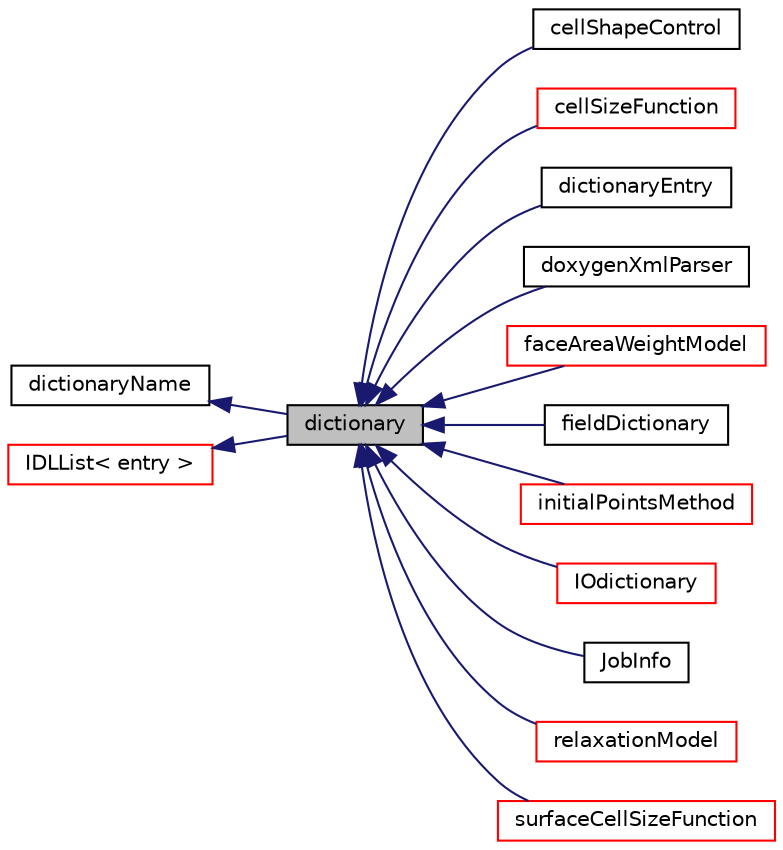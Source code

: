 digraph "dictionary"
{
  bgcolor="transparent";
  edge [fontname="Helvetica",fontsize="10",labelfontname="Helvetica",labelfontsize="10"];
  node [fontname="Helvetica",fontsize="10",shape=record];
  rankdir="LR";
  Node1 [label="dictionary",height=0.2,width=0.4,color="black", fillcolor="grey75", style="filled", fontcolor="black"];
  Node2 -> Node1 [dir="back",color="midnightblue",fontsize="10",style="solid",fontname="Helvetica"];
  Node2 [label="dictionaryName",height=0.2,width=0.4,color="black",URL="$a00533.html"];
  Node3 -> Node1 [dir="back",color="midnightblue",fontsize="10",style="solid",fontname="Helvetica"];
  Node3 [label="IDLList\< entry \>",height=0.2,width=0.4,color="red",URL="$a01044.html"];
  Node1 -> Node4 [dir="back",color="midnightblue",fontsize="10",style="solid",fontname="Helvetica"];
  Node4 [label="cellShapeControl",height=0.2,width=0.4,color="black",URL="$a00227.html"];
  Node1 -> Node5 [dir="back",color="midnightblue",fontsize="10",style="solid",fontname="Helvetica"];
  Node5 [label="cellSizeFunction",height=0.2,width=0.4,color="red",URL="$a00232.html",tooltip="Abstract base class for specifying target cell sizes. "];
  Node1 -> Node6 [dir="back",color="midnightblue",fontsize="10",style="solid",fontname="Helvetica"];
  Node6 [label="dictionaryEntry",height=0.2,width=0.4,color="black",URL="$a00532.html",tooltip="A keyword and a list of tokens is a &#39;dictionaryEntry&#39;. "];
  Node1 -> Node7 [dir="back",color="midnightblue",fontsize="10",style="solid",fontname="Helvetica"];
  Node7 [label="doxygenXmlParser",height=0.2,width=0.4,color="black",URL="$a00584.html",tooltip="Parser for doxygen XML. "];
  Node1 -> Node8 [dir="back",color="midnightblue",fontsize="10",style="solid",fontname="Helvetica"];
  Node8 [label="faceAreaWeightModel",height=0.2,width=0.4,color="red",URL="$a00729.html",tooltip="Abstract base class for providing faceAreaWeight values to the cell motion controller based on an arg..."];
  Node1 -> Node9 [dir="back",color="midnightblue",fontsize="10",style="solid",fontname="Helvetica"];
  Node9 [label="fieldDictionary",height=0.2,width=0.4,color="black",URL="$a00771.html",tooltip="Read field as dictionary (without mesh). "];
  Node1 -> Node10 [dir="back",color="midnightblue",fontsize="10",style="solid",fontname="Helvetica"];
  Node10 [label="initialPointsMethod",height=0.2,width=0.4,color="red",URL="$a01112.html",tooltip="Abstract base class for generating initial points for a conformalVoronoiMesh. "];
  Node1 -> Node11 [dir="back",color="midnightblue",fontsize="10",style="solid",fontname="Helvetica"];
  Node11 [label="IOdictionary",height=0.2,width=0.4,color="red",URL="$a01190.html",tooltip="IOdictionary is derived from dictionary and IOobject to give the dictionary automatic IO functionalit..."];
  Node1 -> Node12 [dir="back",color="midnightblue",fontsize="10",style="solid",fontname="Helvetica"];
  Node12 [label="JobInfo",height=0.2,width=0.4,color="black",URL="$a01238.html",tooltip="Helper class for recording information about run/finished jobs. "];
  Node1 -> Node13 [dir="back",color="midnightblue",fontsize="10",style="solid",fontname="Helvetica"];
  Node13 [label="relaxationModel",height=0.2,width=0.4,color="red",URL="$a02202.html",tooltip="Abstract base class for providing relaxation values to the cell motion controller. "];
  Node1 -> Node14 [dir="back",color="midnightblue",fontsize="10",style="solid",fontname="Helvetica"];
  Node14 [label="surfaceCellSizeFunction",height=0.2,width=0.4,color="red",URL="$a02549.html",tooltip="Abstract base class for specifying target cell sizes. "];
}
